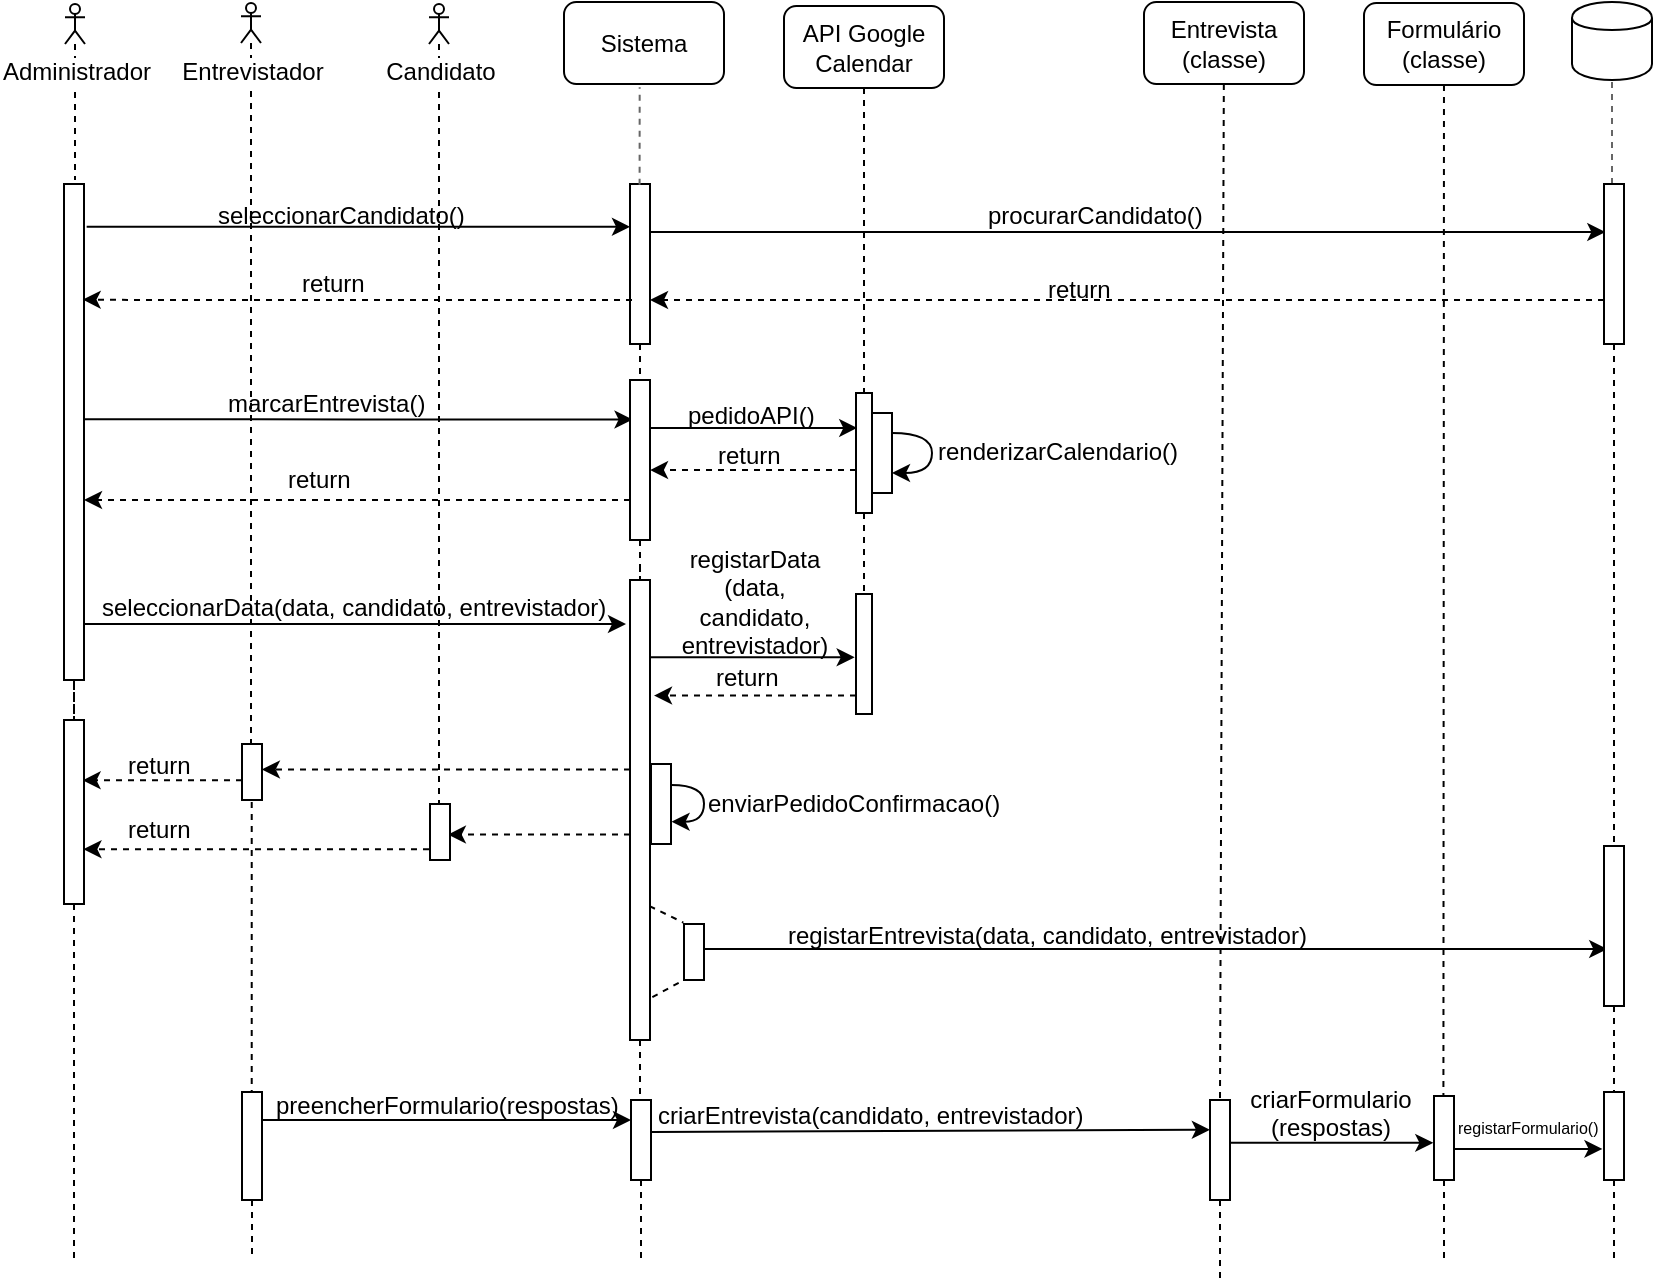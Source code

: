<mxfile version="12.0.0" type="device" pages="1"><diagram id="rA751sVKyLjmvcsYQQhR" name="Page-1"><mxGraphModel dx="813" dy="489" grid="1" gridSize="10" guides="1" tooltips="1" connect="1" arrows="1" fold="1" page="1" pageScale="1" pageWidth="1169" pageHeight="827" math="0" shadow="0"><root><mxCell id="0"/><mxCell id="1" parent="0"/><mxCell id="Wxv8YKwXDUNMFanN_8jl-38" style="rounded=0;orthogonalLoop=1;jettySize=auto;html=1;endArrow=none;endFill=0;dashed=1;" parent="1" source="cRmKjPNNhjUA1rrWqGOF-1" edge="1"><mxGeometry relative="1" as="geometry"><mxPoint x="85.5" y="480" as="targetPoint"/><mxPoint x="86" y="440" as="sourcePoint"/></mxGeometry></mxCell><mxCell id="cRmKjPNNhjUA1rrWqGOF-1" value="Administrador" style="shape=umlActor;verticalLabelPosition=bottom;labelBackgroundColor=#ffffff;verticalAlign=top;html=1;outlineConnect=0;" parent="1" vertex="1"><mxGeometry x="80.5" y="392" width="10" height="20" as="geometry"/></mxCell><mxCell id="Wxv8YKwXDUNMFanN_8jl-41" style="edgeStyle=none;rounded=0;orthogonalLoop=1;jettySize=auto;html=1;entryX=-0.2;entryY=0.2;entryDx=0;entryDy=0;entryPerimeter=0;endArrow=classic;endFill=1;" parent="1" edge="1"><mxGeometry relative="1" as="geometry"><mxPoint x="90" y="702" as="sourcePoint"/><mxPoint x="361" y="702" as="targetPoint"/></mxGeometry></mxCell><mxCell id="JROroRYC3oNo6qzoi9Ey-4" style="edgeStyle=orthogonalEdgeStyle;rounded=0;orthogonalLoop=1;jettySize=auto;html=1;dashed=1;endArrow=none;endFill=0;" parent="1" source="cRmKjPNNhjUA1rrWqGOF-12" target="JROroRYC3oNo6qzoi9Ey-3" edge="1"><mxGeometry relative="1" as="geometry"/></mxCell><mxCell id="cRmKjPNNhjUA1rrWqGOF-12" value="" style="html=1;points=[];perimeter=orthogonalPerimeter;gradientColor=none;" parent="1" vertex="1"><mxGeometry x="80" y="482" width="10" height="248" as="geometry"/></mxCell><mxCell id="Wxv8YKwXDUNMFanN_8jl-64" style="edgeStyle=none;rounded=0;orthogonalLoop=1;jettySize=auto;html=1;dashed=1;endArrow=none;endFill=0;" parent="1" source="cRmKjPNNhjUA1rrWqGOF-26" target="Wxv8YKwXDUNMFanN_8jl-57" edge="1"><mxGeometry relative="1" as="geometry"/></mxCell><mxCell id="cRmKjPNNhjUA1rrWqGOF-26" value="Entrevistador" style="shape=umlActor;verticalLabelPosition=bottom;labelBackgroundColor=#ffffff;verticalAlign=top;html=1;outlineConnect=0;" parent="1" vertex="1"><mxGeometry x="168.5" y="391.5" width="10" height="20" as="geometry"/></mxCell><mxCell id="cRmKjPNNhjUA1rrWqGOF-31" value="" style="endArrow=none;dashed=1;html=1;strokeColor=#666666;entryX=0.5;entryY=1;entryDx=0;entryDy=0;" parent="1" target="Wxv8YKwXDUNMFanN_8jl-18" edge="1"><mxGeometry width="50" height="50" relative="1" as="geometry"><mxPoint x="854" y="482" as="sourcePoint"/><mxPoint x="844" y="490" as="targetPoint"/></mxGeometry></mxCell><mxCell id="Wxv8YKwXDUNMFanN_8jl-67" style="edgeStyle=none;rounded=0;orthogonalLoop=1;jettySize=auto;html=1;dashed=1;endArrow=none;endFill=0;" parent="1" source="cRmKjPNNhjUA1rrWqGOF-32" target="Wxv8YKwXDUNMFanN_8jl-58" edge="1"><mxGeometry relative="1" as="geometry"><mxPoint x="267.5" y="790" as="targetPoint"/></mxGeometry></mxCell><mxCell id="cRmKjPNNhjUA1rrWqGOF-32" value="Candidato" style="shape=umlActor;verticalLabelPosition=bottom;labelBackgroundColor=#ffffff;verticalAlign=top;html=1;outlineConnect=0;" parent="1" vertex="1"><mxGeometry x="262.5" y="392" width="10" height="20" as="geometry"/></mxCell><mxCell id="cRmKjPNNhjUA1rrWqGOF-42" value="" style="html=1;points=[];perimeter=orthogonalPerimeter;" parent="1" vertex="1"><mxGeometry x="484" y="596.5" width="10" height="40" as="geometry"/></mxCell><mxCell id="Wxv8YKwXDUNMFanN_8jl-25" style="edgeStyle=orthogonalEdgeStyle;rounded=0;orthogonalLoop=1;jettySize=auto;html=1;entryX=0.128;entryY=0.247;entryDx=0;entryDy=0;entryPerimeter=0;" parent="1" target="Wxv8YKwXDUNMFanN_8jl-24" edge="1"><mxGeometry relative="1" as="geometry"><mxPoint x="90" y="599.667" as="sourcePoint"/><mxPoint x="350" y="610" as="targetPoint"/><Array as="points"><mxPoint x="226" y="600"/></Array></mxGeometry></mxCell><mxCell id="Wxv8YKwXDUNMFanN_8jl-1" value="" style="endArrow=classic;html=1;exitX=1.133;exitY=0.283;exitDx=0;exitDy=0;exitPerimeter=0;" parent="1" edge="1"><mxGeometry width="50" height="50" relative="1" as="geometry"><mxPoint x="91.33" y="503.374" as="sourcePoint"/><mxPoint x="363" y="503.374" as="targetPoint"/></mxGeometry></mxCell><mxCell id="Wxv8YKwXDUNMFanN_8jl-2" value="seleccionarCandidato()" style="text;html=1;resizable=0;points=[];autosize=1;align=left;verticalAlign=top;spacingTop=-4;" parent="1" vertex="1"><mxGeometry x="155" y="488" width="140" height="20" as="geometry"/></mxCell><mxCell id="Wxv8YKwXDUNMFanN_8jl-5" value="marcarEntrevista()" style="text;html=1;resizable=0;points=[];autosize=1;align=left;verticalAlign=top;spacingTop=-4;" parent="1" vertex="1"><mxGeometry x="160" y="582" width="110" height="20" as="geometry"/></mxCell><mxCell id="Wxv8YKwXDUNMFanN_8jl-11" value="Sistema" style="rounded=1;whiteSpace=wrap;html=1;" parent="1" vertex="1"><mxGeometry x="330" y="391" width="80" height="41" as="geometry"/></mxCell><mxCell id="Wxv8YKwXDUNMFanN_8jl-44" style="edgeStyle=none;rounded=0;orthogonalLoop=1;jettySize=auto;html=1;endArrow=none;endFill=0;dashed=1;" parent="1" source="Wxv8YKwXDUNMFanN_8jl-12" target="Wxv8YKwXDUNMFanN_8jl-26" edge="1"><mxGeometry relative="1" as="geometry"/></mxCell><mxCell id="Wxv8YKwXDUNMFanN_8jl-12" value="API Google Calendar" style="rounded=1;whiteSpace=wrap;html=1;" parent="1" vertex="1"><mxGeometry x="440" y="393" width="80" height="41" as="geometry"/></mxCell><mxCell id="Wxv8YKwXDUNMFanN_8jl-19" style="edgeStyle=orthogonalEdgeStyle;rounded=0;orthogonalLoop=1;jettySize=auto;html=1;entryX=0.067;entryY=0.3;entryDx=0;entryDy=0;entryPerimeter=0;" parent="1" target="Wxv8YKwXDUNMFanN_8jl-71" edge="1"><mxGeometry relative="1" as="geometry"><mxPoint x="756.987" y="503.991" as="targetPoint"/><mxPoint x="373" y="504" as="sourcePoint"/><Array as="points"><mxPoint x="373" y="506"/></Array></mxGeometry></mxCell><mxCell id="5RTjKxwYVQqbbh8G7XwA-12" style="edgeStyle=orthogonalEdgeStyle;rounded=0;orthogonalLoop=1;jettySize=auto;html=1;entryX=0.4;entryY=-0.004;entryDx=0;entryDy=0;entryPerimeter=0;dashed=1;endArrow=none;endFill=0;" edge="1" parent="1" source="Wxv8YKwXDUNMFanN_8jl-13" target="Wxv8YKwXDUNMFanN_8jl-24"><mxGeometry relative="1" as="geometry"/></mxCell><mxCell id="Wxv8YKwXDUNMFanN_8jl-13" value="" style="html=1;points=[];perimeter=orthogonalPerimeter;gradientColor=none;" parent="1" vertex="1"><mxGeometry x="363" y="482" width="10" height="80" as="geometry"/></mxCell><mxCell id="Wxv8YKwXDUNMFanN_8jl-14" value="" style="endArrow=none;dashed=1;html=1;entryX=0.473;entryY=1.039;entryDx=0;entryDy=0;strokeColor=#666666;entryPerimeter=0;exitX=0.48;exitY=0.005;exitDx=0;exitDy=0;exitPerimeter=0;" parent="1" source="Wxv8YKwXDUNMFanN_8jl-13" target="Wxv8YKwXDUNMFanN_8jl-11" edge="1"><mxGeometry width="50" height="50" relative="1" as="geometry"><mxPoint x="330" y="604" as="sourcePoint"/><mxPoint x="330" y="457.5" as="targetPoint"/></mxGeometry></mxCell><mxCell id="Wxv8YKwXDUNMFanN_8jl-16" style="edgeStyle=orthogonalEdgeStyle;rounded=0;orthogonalLoop=1;jettySize=auto;html=1;dashed=1;entryX=0.933;entryY=0.233;entryDx=0;entryDy=0;entryPerimeter=0;" parent="1" target="cRmKjPNNhjUA1rrWqGOF-12" edge="1"><mxGeometry relative="1" as="geometry"><mxPoint x="120" y="550" as="targetPoint"/><mxPoint x="364" y="540" as="sourcePoint"/><Array as="points"><mxPoint x="120" y="540"/></Array></mxGeometry></mxCell><mxCell id="Wxv8YKwXDUNMFanN_8jl-17" value="return" style="text;html=1;resizable=0;points=[];autosize=1;align=left;verticalAlign=top;spacingTop=-4;" parent="1" vertex="1"><mxGeometry x="197" y="522" width="50" height="20" as="geometry"/></mxCell><mxCell id="Wxv8YKwXDUNMFanN_8jl-18" value="" style="shape=cylinder;whiteSpace=wrap;html=1;boundedLbl=1;backgroundOutline=1;" parent="1" vertex="1"><mxGeometry x="834" y="391" width="40" height="39" as="geometry"/></mxCell><mxCell id="Wxv8YKwXDUNMFanN_8jl-20" value="procurarCandidato()" style="text;html=1;resizable=0;points=[];autosize=1;align=left;verticalAlign=top;spacingTop=-4;" parent="1" vertex="1"><mxGeometry x="540" y="488" width="120" height="20" as="geometry"/></mxCell><mxCell id="Wxv8YKwXDUNMFanN_8jl-22" style="edgeStyle=orthogonalEdgeStyle;rounded=0;orthogonalLoop=1;jettySize=auto;html=1;dashed=1;exitX=0;exitY=0.725;exitDx=0;exitDy=0;exitPerimeter=0;" parent="1" source="Wxv8YKwXDUNMFanN_8jl-71" edge="1"><mxGeometry relative="1" as="geometry"><mxPoint x="756" y="540" as="sourcePoint"/><mxPoint x="373" y="540" as="targetPoint"/></mxGeometry></mxCell><mxCell id="Wxv8YKwXDUNMFanN_8jl-23" value="return" style="text;html=1;resizable=0;points=[];autosize=1;align=left;verticalAlign=top;spacingTop=-4;" parent="1" vertex="1"><mxGeometry x="570" y="525" width="50" height="20" as="geometry"/></mxCell><mxCell id="Wxv8YKwXDUNMFanN_8jl-28" style="edgeStyle=orthogonalEdgeStyle;rounded=0;orthogonalLoop=1;jettySize=auto;html=1;entryX=0.078;entryY=0.258;entryDx=0;entryDy=0;entryPerimeter=0;" parent="1" edge="1"><mxGeometry relative="1" as="geometry"><mxPoint x="373" y="603.961" as="sourcePoint"/><mxPoint x="476.621" y="603.961" as="targetPoint"/><Array as="points"><mxPoint x="400" y="604"/><mxPoint x="400" y="604"/></Array></mxGeometry></mxCell><mxCell id="Wxv8YKwXDUNMFanN_8jl-32" style="edgeStyle=orthogonalEdgeStyle;rounded=0;orthogonalLoop=1;jettySize=auto;html=1;entryX=1;entryY=0.794;entryDx=0;entryDy=0;entryPerimeter=0;dashed=1;" parent="1" source="Wxv8YKwXDUNMFanN_8jl-24" edge="1"><mxGeometry relative="1" as="geometry"><mxPoint x="90" y="640" as="targetPoint"/><Array as="points"><mxPoint x="290" y="640"/><mxPoint x="290" y="640"/></Array></mxGeometry></mxCell><mxCell id="5RTjKxwYVQqbbh8G7XwA-11" style="edgeStyle=orthogonalEdgeStyle;rounded=0;orthogonalLoop=1;jettySize=auto;html=1;dashed=1;endArrow=none;endFill=0;" edge="1" parent="1" source="Wxv8YKwXDUNMFanN_8jl-24"><mxGeometry relative="1" as="geometry"><mxPoint x="368" y="670" as="targetPoint"/></mxGeometry></mxCell><mxCell id="Wxv8YKwXDUNMFanN_8jl-24" value="" style="html=1;points=[];perimeter=orthogonalPerimeter;gradientColor=none;" parent="1" vertex="1"><mxGeometry x="363" y="580" width="10" height="80" as="geometry"/></mxCell><mxCell id="Wxv8YKwXDUNMFanN_8jl-30" style="edgeStyle=orthogonalEdgeStyle;rounded=0;orthogonalLoop=1;jettySize=auto;html=1;dashed=1;" parent="1" edge="1"><mxGeometry relative="1" as="geometry"><mxPoint x="476" y="625.019" as="sourcePoint"/><mxPoint x="373" y="625.019" as="targetPoint"/><Array as="points"><mxPoint x="450" y="625"/><mxPoint x="450" y="625"/></Array></mxGeometry></mxCell><mxCell id="Wxv8YKwXDUNMFanN_8jl-45" style="edgeStyle=none;rounded=0;orthogonalLoop=1;jettySize=auto;html=1;dashed=1;endArrow=none;endFill=0;" parent="1" source="Wxv8YKwXDUNMFanN_8jl-26" target="Wxv8YKwXDUNMFanN_8jl-43" edge="1"><mxGeometry relative="1" as="geometry"/></mxCell><mxCell id="Wxv8YKwXDUNMFanN_8jl-26" value="" style="html=1;points=[];perimeter=orthogonalPerimeter;gradientColor=none;" parent="1" vertex="1"><mxGeometry x="476" y="586.5" width="8" height="60" as="geometry"/></mxCell><mxCell id="Wxv8YKwXDUNMFanN_8jl-29" value="pedidoAPI()" style="text;html=1;resizable=0;points=[];autosize=1;align=left;verticalAlign=top;spacingTop=-4;" parent="1" vertex="1"><mxGeometry x="390" y="588" width="80" height="20" as="geometry"/></mxCell><mxCell id="Wxv8YKwXDUNMFanN_8jl-31" value="return" style="text;html=1;resizable=0;points=[];autosize=1;align=left;verticalAlign=top;spacingTop=-4;" parent="1" vertex="1"><mxGeometry x="405" y="608" width="50" height="20" as="geometry"/></mxCell><mxCell id="Wxv8YKwXDUNMFanN_8jl-33" value="return" style="text;html=1;resizable=0;points=[];autosize=1;align=left;verticalAlign=top;spacingTop=-4;" parent="1" vertex="1"><mxGeometry x="190" y="620" width="50" height="20" as="geometry"/></mxCell><mxCell id="Wxv8YKwXDUNMFanN_8jl-34" style="edgeStyle=orthogonalEdgeStyle;rounded=0;orthogonalLoop=1;jettySize=auto;html=1;curved=1;" parent="1" source="cRmKjPNNhjUA1rrWqGOF-42" target="cRmKjPNNhjUA1rrWqGOF-42" edge="1"><mxGeometry relative="1" as="geometry"/></mxCell><mxCell id="Wxv8YKwXDUNMFanN_8jl-35" value="renderizarCalendario()" style="text;html=1;resizable=0;points=[];autosize=1;align=left;verticalAlign=top;spacingTop=-4;" parent="1" vertex="1"><mxGeometry x="514.5" y="606" width="140" height="20" as="geometry"/></mxCell><mxCell id="Wxv8YKwXDUNMFanN_8jl-46" style="edgeStyle=none;rounded=0;orthogonalLoop=1;jettySize=auto;html=1;entryX=-0.083;entryY=0.528;entryDx=0;entryDy=0;entryPerimeter=0;endArrow=classic;endFill=1;" parent="1" source="Wxv8YKwXDUNMFanN_8jl-40" target="Wxv8YKwXDUNMFanN_8jl-43" edge="1"><mxGeometry relative="1" as="geometry"/></mxCell><mxCell id="Wxv8YKwXDUNMFanN_8jl-60" style="rounded=0;orthogonalLoop=1;jettySize=auto;html=1;entryX=0.993;entryY=0.454;entryDx=0;entryDy=0;entryPerimeter=0;endArrow=classic;endFill=1;dashed=1;" parent="1" source="Wxv8YKwXDUNMFanN_8jl-40" target="Wxv8YKwXDUNMFanN_8jl-57" edge="1"><mxGeometry relative="1" as="geometry"/></mxCell><mxCell id="Wxv8YKwXDUNMFanN_8jl-62" style="edgeStyle=none;rounded=0;orthogonalLoop=1;jettySize=auto;html=1;entryX=0.893;entryY=0.546;entryDx=0;entryDy=0;entryPerimeter=0;dashed=1;endArrow=classic;endFill=1;" parent="1" source="Wxv8YKwXDUNMFanN_8jl-40" target="Wxv8YKwXDUNMFanN_8jl-58" edge="1"><mxGeometry relative="1" as="geometry"/></mxCell><mxCell id="Wxv8YKwXDUNMFanN_8jl-79" style="edgeStyle=none;rounded=0;orthogonalLoop=1;jettySize=auto;html=1;dashed=1;endArrow=none;endFill=0;" parent="1" source="Wxv8YKwXDUNMFanN_8jl-40" target="Wxv8YKwXDUNMFanN_8jl-78" edge="1"><mxGeometry relative="1" as="geometry"/></mxCell><mxCell id="Wxv8YKwXDUNMFanN_8jl-40" value="" style="html=1;points=[];perimeter=orthogonalPerimeter;gradientColor=none;" parent="1" vertex="1"><mxGeometry x="363" y="680" width="10" height="230" as="geometry"/></mxCell><mxCell id="Wxv8YKwXDUNMFanN_8jl-42" value="seleccionarData(data, candidato, entrevistador)" style="text;html=1;resizable=0;points=[];autosize=1;align=left;verticalAlign=top;spacingTop=-4;" parent="1" vertex="1"><mxGeometry x="96.5" y="684" width="270" height="20" as="geometry"/></mxCell><mxCell id="Wxv8YKwXDUNMFanN_8jl-48" style="edgeStyle=none;rounded=0;orthogonalLoop=1;jettySize=auto;html=1;entryX=1.2;entryY=0.286;entryDx=0;entryDy=0;entryPerimeter=0;endArrow=classic;endFill=1;dashed=1;" parent="1" edge="1"><mxGeometry relative="1" as="geometry"><mxPoint x="476" y="737.78" as="sourcePoint"/><mxPoint x="375" y="737.78" as="targetPoint"/></mxGeometry></mxCell><mxCell id="Wxv8YKwXDUNMFanN_8jl-43" value="" style="html=1;points=[];perimeter=orthogonalPerimeter;gradientColor=none;" parent="1" vertex="1"><mxGeometry x="476" y="687" width="8" height="60" as="geometry"/></mxCell><mxCell id="Wxv8YKwXDUNMFanN_8jl-47" value="registarData&lt;br&gt;(data, &lt;br&gt;candidato, &lt;br&gt;entrevistador)" style="text;html=1;resizable=0;points=[];autosize=1;align=center;verticalAlign=top;spacingTop=-4;" parent="1" vertex="1"><mxGeometry x="379.5" y="660" width="90" height="60" as="geometry"/></mxCell><mxCell id="Wxv8YKwXDUNMFanN_8jl-49" value="return" style="text;html=1;resizable=0;points=[];autosize=1;align=left;verticalAlign=top;spacingTop=-4;" parent="1" vertex="1"><mxGeometry x="403.5" y="719" width="50" height="20" as="geometry"/></mxCell><mxCell id="Wxv8YKwXDUNMFanN_8jl-56" style="edgeStyle=orthogonalEdgeStyle;curved=1;rounded=0;orthogonalLoop=1;jettySize=auto;html=1;endArrow=classic;endFill=1;exitX=1.018;exitY=0.264;exitDx=0;exitDy=0;exitPerimeter=0;entryX=1.029;entryY=0.722;entryDx=0;entryDy=0;entryPerimeter=0;" parent="1" source="Wxv8YKwXDUNMFanN_8jl-50" target="Wxv8YKwXDUNMFanN_8jl-50" edge="1"><mxGeometry relative="1" as="geometry"><mxPoint x="390" y="800" as="targetPoint"/><Array as="points"><mxPoint x="400" y="783"/><mxPoint x="400" y="801"/></Array></mxGeometry></mxCell><mxCell id="Wxv8YKwXDUNMFanN_8jl-50" value="" style="html=1;points=[];perimeter=orthogonalPerimeter;" parent="1" vertex="1"><mxGeometry x="373.5" y="772" width="10" height="40" as="geometry"/></mxCell><mxCell id="Wxv8YKwXDUNMFanN_8jl-51" value="enviarPedidoConfirmacao()" style="text;html=1;resizable=0;points=[];autosize=1;align=left;verticalAlign=top;spacingTop=-4;" parent="1" vertex="1"><mxGeometry x="400" y="782" width="160" height="20" as="geometry"/></mxCell><mxCell id="Wxv8YKwXDUNMFanN_8jl-77" style="edgeStyle=none;rounded=0;orthogonalLoop=1;jettySize=auto;html=1;dashed=1;endArrow=none;endFill=0;exitX=0.486;exitY=1.036;exitDx=0;exitDy=0;exitPerimeter=0;" parent="1" source="Wxv8YKwXDUNMFanN_8jl-57" target="Wxv8YKwXDUNMFanN_8jl-76" edge="1"><mxGeometry relative="1" as="geometry"><mxPoint x="173.79" y="802" as="sourcePoint"/><mxPoint x="173.79" y="925.16" as="targetPoint"/></mxGeometry></mxCell><mxCell id="JROroRYC3oNo6qzoi9Ey-2" style="edgeStyle=orthogonalEdgeStyle;rounded=0;orthogonalLoop=1;jettySize=auto;html=1;dashed=1;entryX=0.955;entryY=0.283;entryDx=0;entryDy=0;entryPerimeter=0;" parent="1" edge="1"><mxGeometry relative="1" as="geometry"><mxPoint x="169" y="780.143" as="sourcePoint"/><mxPoint x="89.286" y="780.143" as="targetPoint"/><Array as="points"/></mxGeometry></mxCell><mxCell id="Wxv8YKwXDUNMFanN_8jl-57" value="" style="html=1;points=[];perimeter=orthogonalPerimeter;" parent="1" vertex="1"><mxGeometry x="169" y="762" width="10" height="28" as="geometry"/></mxCell><mxCell id="JROroRYC3oNo6qzoi9Ey-8" style="edgeStyle=orthogonalEdgeStyle;rounded=0;orthogonalLoop=1;jettySize=auto;html=1;entryX=0.96;entryY=0.66;entryDx=0;entryDy=0;entryPerimeter=0;dashed=1;endArrow=classic;endFill=1;" parent="1" edge="1"><mxGeometry relative="1" as="geometry"><mxPoint x="262.5" y="814.611" as="sourcePoint"/><mxPoint x="89.722" y="814.611" as="targetPoint"/><Array as="points"><mxPoint x="176" y="815"/></Array></mxGeometry></mxCell><mxCell id="Wxv8YKwXDUNMFanN_8jl-58" value="" style="html=1;points=[];perimeter=orthogonalPerimeter;" parent="1" vertex="1"><mxGeometry x="263" y="792" width="10" height="28" as="geometry"/></mxCell><mxCell id="Wxv8YKwXDUNMFanN_8jl-61" value="return" style="text;html=1;resizable=0;points=[];autosize=1;align=left;verticalAlign=top;spacingTop=-4;" parent="1" vertex="1"><mxGeometry x="110" y="763" width="50" height="20" as="geometry"/></mxCell><mxCell id="Wxv8YKwXDUNMFanN_8jl-63" value="return" style="text;html=1;resizable=0;points=[];autosize=1;align=left;verticalAlign=top;spacingTop=-4;" parent="1" vertex="1"><mxGeometry x="110" y="795" width="50" height="20" as="geometry"/></mxCell><mxCell id="Wxv8YKwXDUNMFanN_8jl-73" style="edgeStyle=none;rounded=0;orthogonalLoop=1;jettySize=auto;html=1;entryX=0.162;entryY=0.644;entryDx=0;entryDy=0;entryPerimeter=0;endArrow=classic;endFill=1;" parent="1" source="Wxv8YKwXDUNMFanN_8jl-68" target="Wxv8YKwXDUNMFanN_8jl-72" edge="1"><mxGeometry relative="1" as="geometry"/></mxCell><mxCell id="Wxv8YKwXDUNMFanN_8jl-68" value="" style="html=1;points=[];perimeter=orthogonalPerimeter;" parent="1" vertex="1"><mxGeometry x="390" y="852" width="10" height="28" as="geometry"/></mxCell><mxCell id="Wxv8YKwXDUNMFanN_8jl-69" value="" style="endArrow=none;dashed=1;html=1;exitX=0.978;exitY=0.709;exitDx=0;exitDy=0;exitPerimeter=0;entryX=-0.032;entryY=-0.026;entryDx=0;entryDy=0;entryPerimeter=0;" parent="1" source="Wxv8YKwXDUNMFanN_8jl-40" target="Wxv8YKwXDUNMFanN_8jl-68" edge="1"><mxGeometry width="50" height="50" relative="1" as="geometry"><mxPoint x="430" y="940" as="sourcePoint"/><mxPoint x="480" y="890" as="targetPoint"/></mxGeometry></mxCell><mxCell id="Wxv8YKwXDUNMFanN_8jl-70" value="" style="endArrow=none;dashed=1;html=1;exitX=1.117;exitY=0.907;exitDx=0;exitDy=0;exitPerimeter=0;entryX=0.028;entryY=0.994;entryDx=0;entryDy=0;entryPerimeter=0;" parent="1" source="Wxv8YKwXDUNMFanN_8jl-40" target="Wxv8YKwXDUNMFanN_8jl-68" edge="1"><mxGeometry width="50" height="50" relative="1" as="geometry"><mxPoint x="470" y="910" as="sourcePoint"/><mxPoint x="520" y="860" as="targetPoint"/></mxGeometry></mxCell><mxCell id="Wxv8YKwXDUNMFanN_8jl-75" style="edgeStyle=none;rounded=0;orthogonalLoop=1;jettySize=auto;html=1;endArrow=none;endFill=0;dashed=1;" parent="1" source="Wxv8YKwXDUNMFanN_8jl-71" target="Wxv8YKwXDUNMFanN_8jl-72" edge="1"><mxGeometry relative="1" as="geometry"/></mxCell><mxCell id="Wxv8YKwXDUNMFanN_8jl-71" value="" style="html=1;points=[];perimeter=orthogonalPerimeter;gradientColor=none;" parent="1" vertex="1"><mxGeometry x="850" y="482" width="10" height="80" as="geometry"/></mxCell><mxCell id="5RTjKxwYVQqbbh8G7XwA-8" style="edgeStyle=orthogonalEdgeStyle;rounded=0;orthogonalLoop=1;jettySize=auto;html=1;dashed=1;endArrow=none;endFill=0;" edge="1" parent="1" source="Wxv8YKwXDUNMFanN_8jl-72" target="Wxv8YKwXDUNMFanN_8jl-88"><mxGeometry relative="1" as="geometry"/></mxCell><mxCell id="Wxv8YKwXDUNMFanN_8jl-72" value="" style="html=1;points=[];perimeter=orthogonalPerimeter;gradientColor=none;" parent="1" vertex="1"><mxGeometry x="850" y="813" width="10" height="80" as="geometry"/></mxCell><mxCell id="Wxv8YKwXDUNMFanN_8jl-74" value="registarEntrevista(data, candidato, entrevistador)" style="text;html=1;resizable=0;points=[];autosize=1;align=left;verticalAlign=top;spacingTop=-4;" parent="1" vertex="1"><mxGeometry x="440" y="848" width="270" height="20" as="geometry"/></mxCell><mxCell id="Wxv8YKwXDUNMFanN_8jl-80" style="edgeStyle=none;rounded=0;orthogonalLoop=1;jettySize=auto;html=1;endArrow=classic;endFill=1;" parent="1" source="Wxv8YKwXDUNMFanN_8jl-76" target="Wxv8YKwXDUNMFanN_8jl-78" edge="1"><mxGeometry relative="1" as="geometry"><mxPoint x="360" y="963" as="targetPoint"/><Array as="points"><mxPoint x="330" y="950"/></Array></mxGeometry></mxCell><mxCell id="5RTjKxwYVQqbbh8G7XwA-2" style="edgeStyle=orthogonalEdgeStyle;rounded=0;orthogonalLoop=1;jettySize=auto;html=1;dashed=1;endArrow=none;endFill=0;" edge="1" parent="1" source="Wxv8YKwXDUNMFanN_8jl-76"><mxGeometry relative="1" as="geometry"><mxPoint x="174" y="1020" as="targetPoint"/></mxGeometry></mxCell><mxCell id="Wxv8YKwXDUNMFanN_8jl-76" value="" style="html=1;points=[];perimeter=orthogonalPerimeter;" parent="1" vertex="1"><mxGeometry x="169" y="936" width="10" height="54" as="geometry"/></mxCell><mxCell id="5RTjKxwYVQqbbh8G7XwA-3" style="edgeStyle=orthogonalEdgeStyle;rounded=0;orthogonalLoop=1;jettySize=auto;html=1;dashed=1;endArrow=none;endFill=0;" edge="1" parent="1" source="Wxv8YKwXDUNMFanN_8jl-78"><mxGeometry relative="1" as="geometry"><mxPoint x="368.5" y="1020" as="targetPoint"/></mxGeometry></mxCell><mxCell id="Wxv8YKwXDUNMFanN_8jl-78" value="" style="html=1;points=[];perimeter=orthogonalPerimeter;" parent="1" vertex="1"><mxGeometry x="363.5" y="940" width="10" height="40" as="geometry"/></mxCell><mxCell id="Wxv8YKwXDUNMFanN_8jl-85" style="edgeStyle=none;rounded=0;orthogonalLoop=1;jettySize=auto;html=1;endArrow=classic;endFill=1;entryX=-0.005;entryY=0.322;entryDx=0;entryDy=0;entryPerimeter=0;" parent="1" edge="1"><mxGeometry relative="1" as="geometry"><mxPoint x="652.95" y="954.88" as="targetPoint"/><mxPoint x="373.5" y="956" as="sourcePoint"/></mxGeometry></mxCell><mxCell id="Wxv8YKwXDUNMFanN_8jl-82" value="preencherFormulario(respostas)" style="text;html=1;resizable=0;points=[];autosize=1;align=left;verticalAlign=top;spacingTop=-4;" parent="1" vertex="1"><mxGeometry x="183.5" y="933" width="190" height="20" as="geometry"/></mxCell><mxCell id="Wxv8YKwXDUNMFanN_8jl-84" style="edgeStyle=none;rounded=0;orthogonalLoop=1;jettySize=auto;html=1;endArrow=none;endFill=0;dashed=1;entryX=0.5;entryY=-0.017;entryDx=0;entryDy=0;entryPerimeter=0;" parent="1" source="Wxv8YKwXDUNMFanN_8jl-83" target="Wxv8YKwXDUNMFanN_8jl-86" edge="1"><mxGeometry relative="1" as="geometry"><mxPoint x="660" y="952.667" as="targetPoint"/></mxGeometry></mxCell><mxCell id="Wxv8YKwXDUNMFanN_8jl-83" value="Entrevista&lt;br&gt;(classe)" style="rounded=1;whiteSpace=wrap;html=1;" parent="1" vertex="1"><mxGeometry x="620" y="391" width="80" height="41" as="geometry"/></mxCell><mxCell id="Wxv8YKwXDUNMFanN_8jl-90" style="edgeStyle=none;rounded=0;orthogonalLoop=1;jettySize=auto;html=1;endArrow=classic;endFill=1;entryX=-0.033;entryY=0.558;entryDx=0;entryDy=0;entryPerimeter=0;" parent="1" source="Wxv8YKwXDUNMFanN_8jl-86" target="Wxv8YKwXDUNMFanN_8jl-91" edge="1"><mxGeometry relative="1" as="geometry"><mxPoint x="710" y="960" as="targetPoint"/></mxGeometry></mxCell><mxCell id="5RTjKxwYVQqbbh8G7XwA-4" style="edgeStyle=orthogonalEdgeStyle;rounded=0;orthogonalLoop=1;jettySize=auto;html=1;dashed=1;endArrow=none;endFill=0;" edge="1" parent="1" source="Wxv8YKwXDUNMFanN_8jl-86"><mxGeometry relative="1" as="geometry"><mxPoint x="658" y="1030" as="targetPoint"/></mxGeometry></mxCell><mxCell id="Wxv8YKwXDUNMFanN_8jl-86" value="" style="html=1;points=[];perimeter=orthogonalPerimeter;" parent="1" vertex="1"><mxGeometry x="653" y="940" width="10" height="50" as="geometry"/></mxCell><mxCell id="Wxv8YKwXDUNMFanN_8jl-87" value="criarEntrevista(candidato, entrevistador)" style="text;html=1;resizable=0;points=[];autosize=1;align=left;verticalAlign=top;spacingTop=-4;" parent="1" vertex="1"><mxGeometry x="375" y="938" width="230" height="20" as="geometry"/></mxCell><mxCell id="5RTjKxwYVQqbbh8G7XwA-6" style="edgeStyle=orthogonalEdgeStyle;rounded=0;orthogonalLoop=1;jettySize=auto;html=1;dashed=1;endArrow=none;endFill=0;" edge="1" parent="1" source="Wxv8YKwXDUNMFanN_8jl-88"><mxGeometry relative="1" as="geometry"><mxPoint x="855" y="1020" as="targetPoint"/></mxGeometry></mxCell><mxCell id="Wxv8YKwXDUNMFanN_8jl-88" value="" style="html=1;points=[];perimeter=orthogonalPerimeter;" parent="1" vertex="1"><mxGeometry x="850" y="936" width="10" height="44" as="geometry"/></mxCell><mxCell id="Wxv8YKwXDUNMFanN_8jl-92" style="edgeStyle=none;rounded=0;orthogonalLoop=1;jettySize=auto;html=1;entryX=0.471;entryY=0.001;entryDx=0;entryDy=0;entryPerimeter=0;endArrow=none;endFill=0;dashed=1;" parent="1" source="Wxv8YKwXDUNMFanN_8jl-89" target="Wxv8YKwXDUNMFanN_8jl-91" edge="1"><mxGeometry relative="1" as="geometry"/></mxCell><mxCell id="Wxv8YKwXDUNMFanN_8jl-89" value="Formulário&lt;br&gt;(classe)" style="rounded=1;whiteSpace=wrap;html=1;" parent="1" vertex="1"><mxGeometry x="730" y="391.5" width="80" height="41" as="geometry"/></mxCell><mxCell id="Wxv8YKwXDUNMFanN_8jl-94" style="edgeStyle=none;rounded=0;orthogonalLoop=1;jettySize=auto;html=1;endArrow=classic;endFill=1;entryX=-0.077;entryY=0.561;entryDx=0;entryDy=0;entryPerimeter=0;" parent="1" edge="1"><mxGeometry relative="1" as="geometry"><mxPoint x="849.23" y="964.44" as="targetPoint"/><mxPoint x="775" y="964.44" as="sourcePoint"/></mxGeometry></mxCell><mxCell id="5RTjKxwYVQqbbh8G7XwA-5" style="edgeStyle=orthogonalEdgeStyle;rounded=0;orthogonalLoop=1;jettySize=auto;html=1;dashed=1;endArrow=none;endFill=0;" edge="1" parent="1" source="Wxv8YKwXDUNMFanN_8jl-91"><mxGeometry relative="1" as="geometry"><mxPoint x="770" y="1020" as="targetPoint"/></mxGeometry></mxCell><mxCell id="Wxv8YKwXDUNMFanN_8jl-91" value="" style="html=1;points=[];perimeter=orthogonalPerimeter;" parent="1" vertex="1"><mxGeometry x="765" y="938" width="10" height="42" as="geometry"/></mxCell><mxCell id="Wxv8YKwXDUNMFanN_8jl-93" value="criarFormulario&lt;br&gt;(respostas)" style="text;html=1;resizable=0;points=[];autosize=1;align=center;verticalAlign=top;spacingTop=-4;" parent="1" vertex="1"><mxGeometry x="663" y="930" width="100" height="30" as="geometry"/></mxCell><mxCell id="Wxv8YKwXDUNMFanN_8jl-95" value="&lt;font style=&quot;font-size: 8px&quot;&gt;&lt;font style=&quot;font-size: 8px&quot;&gt;registarFormulario&lt;/font&gt;()&lt;/font&gt;" style="text;html=1;resizable=0;points=[];autosize=1;align=left;verticalAlign=top;spacingTop=-4;" parent="1" vertex="1"><mxGeometry x="775" y="943" width="90" height="20" as="geometry"/></mxCell><mxCell id="5RTjKxwYVQqbbh8G7XwA-1" style="edgeStyle=orthogonalEdgeStyle;rounded=0;orthogonalLoop=1;jettySize=auto;html=1;endArrow=none;endFill=0;dashed=1;" edge="1" parent="1" source="JROroRYC3oNo6qzoi9Ey-3"><mxGeometry relative="1" as="geometry"><mxPoint x="85" y="1020" as="targetPoint"/></mxGeometry></mxCell><mxCell id="JROroRYC3oNo6qzoi9Ey-3" value="" style="html=1;points=[];perimeter=orthogonalPerimeter;" parent="1" vertex="1"><mxGeometry x="80" y="750" width="10" height="92" as="geometry"/></mxCell></root></mxGraphModel></diagram></mxfile>
